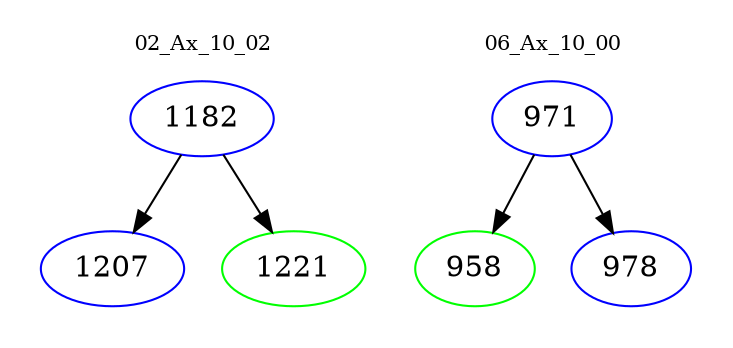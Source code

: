 digraph{
subgraph cluster_0 {
color = white
label = "02_Ax_10_02";
fontsize=10;
T0_1182 [label="1182", color="blue"]
T0_1182 -> T0_1207 [color="black"]
T0_1207 [label="1207", color="blue"]
T0_1182 -> T0_1221 [color="black"]
T0_1221 [label="1221", color="green"]
}
subgraph cluster_1 {
color = white
label = "06_Ax_10_00";
fontsize=10;
T1_971 [label="971", color="blue"]
T1_971 -> T1_958 [color="black"]
T1_958 [label="958", color="green"]
T1_971 -> T1_978 [color="black"]
T1_978 [label="978", color="blue"]
}
}

